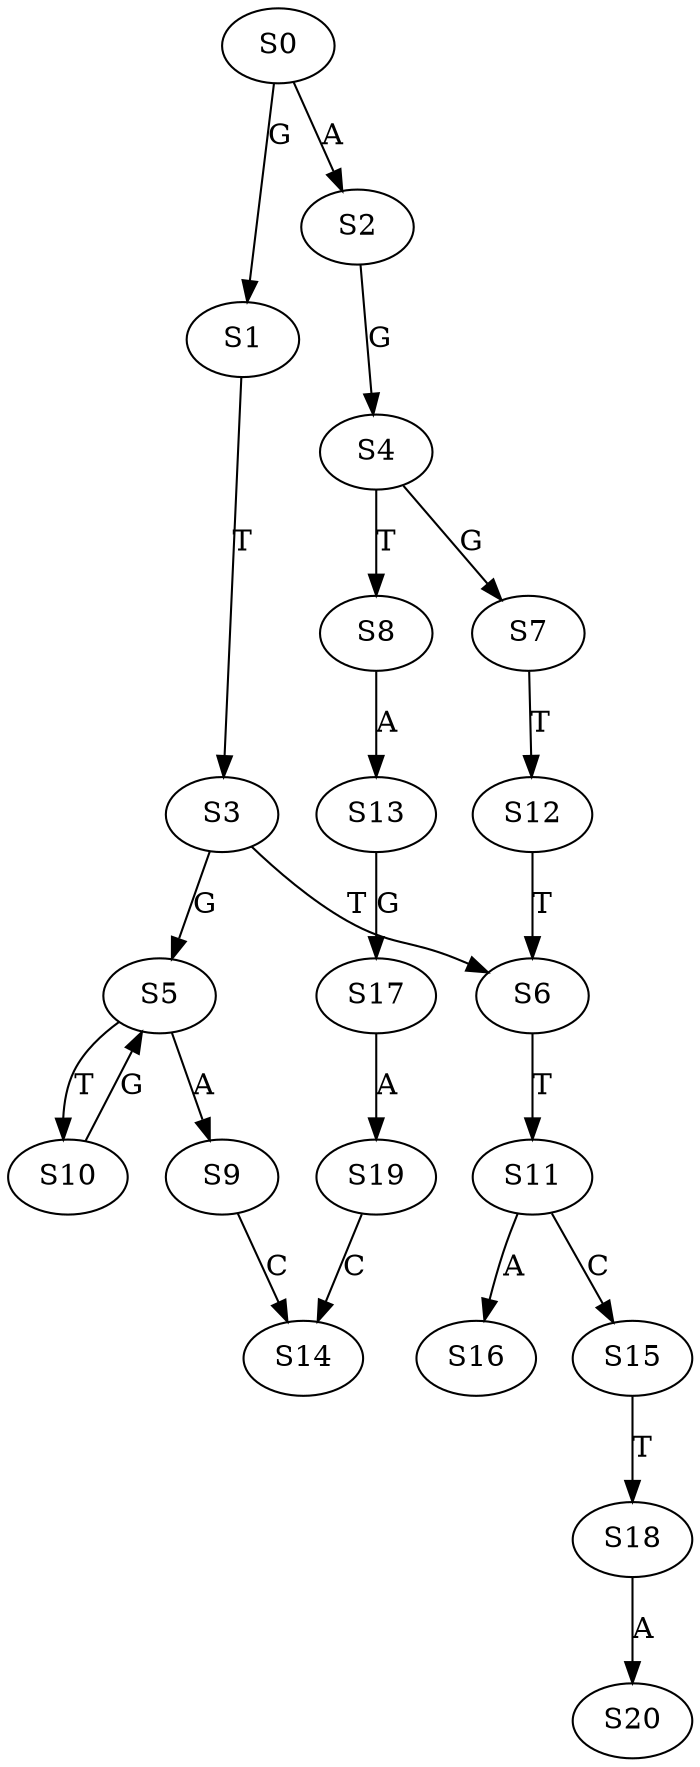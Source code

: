 strict digraph  {
	S0 -> S1 [ label = G ];
	S0 -> S2 [ label = A ];
	S1 -> S3 [ label = T ];
	S2 -> S4 [ label = G ];
	S3 -> S5 [ label = G ];
	S3 -> S6 [ label = T ];
	S4 -> S7 [ label = G ];
	S4 -> S8 [ label = T ];
	S5 -> S9 [ label = A ];
	S5 -> S10 [ label = T ];
	S6 -> S11 [ label = T ];
	S7 -> S12 [ label = T ];
	S8 -> S13 [ label = A ];
	S9 -> S14 [ label = C ];
	S10 -> S5 [ label = G ];
	S11 -> S15 [ label = C ];
	S11 -> S16 [ label = A ];
	S12 -> S6 [ label = T ];
	S13 -> S17 [ label = G ];
	S15 -> S18 [ label = T ];
	S17 -> S19 [ label = A ];
	S18 -> S20 [ label = A ];
	S19 -> S14 [ label = C ];
}
